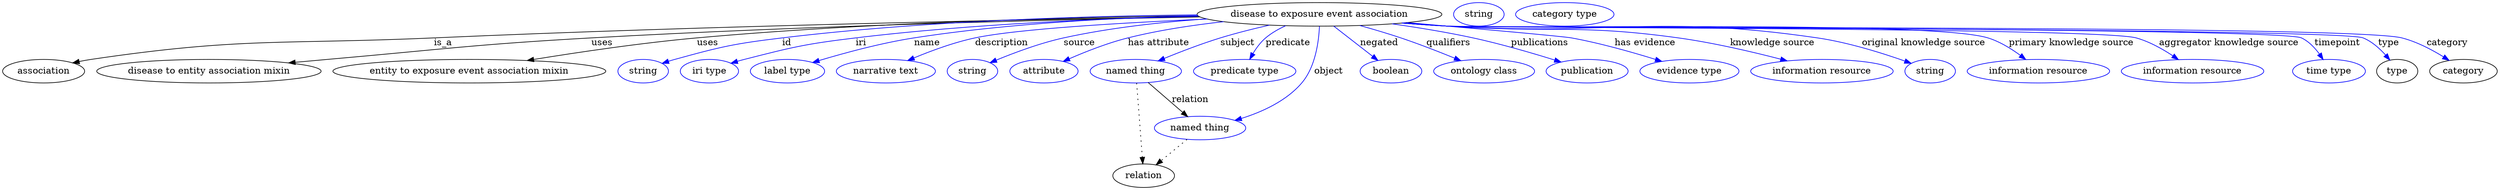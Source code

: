 digraph {
	graph [bb="0,0,3798.7,283"];
	node [label="\N"];
	"disease to exposure event association"	[height=0.5,
		label="disease to exposure event association",
		pos="2004.4,265",
		width=5.1815];
	association	[height=0.5,
		pos="62.394,178",
		width=1.7332];
	"disease to exposure event association" -> association	[label=is_a,
		lp="676.39,221.5",
		pos="e,106.48,190.8 1821.7,261.33 1563.4,257.08 1076.7,247.32 662.39,229 427.06,218.59 366.36,230.89 133.39,196 127.91,195.18 122.23,\
194.14 116.57,192.99"];
	"disease to entity association mixin"	[height=0.5,
		pos="313.39,178",
		width=4.7482];
	"disease to exposure event association" -> "disease to entity association mixin"	[label=uses,
		lp="911.89,221.5",
		pos="e,434.89,190.68 1822.3,261.06 1602.4,256.87 1221.6,247.53 895.39,229 716.42,218.84 671.97,211.76 493.39,196 477.73,194.62 461.3,\
193.12 445.01,191.62"];
	"entity to exposure event association mixin"	[height=0.5,
		pos="710.39,178",
		width=5.7773];
	"disease to exposure event association" -> "entity to exposure event association mixin"	[label=uses,
		lp="1072.9,221.5",
		pos="e,798.26,194.34 1818.7,262.99 1627.3,260.57 1320.5,252.89 1056.4,229 972.28,221.39 877.38,207.28 808.27,195.98"];
	id	[color=blue,
		height=0.5,
		label=string,
		pos="974.39,178",
		width=1.0652];
	"disease to exposure event association" -> id	[color=blue,
		label=id,
		lp="1193.4,221.5",
		pos="e,1003.4,190.01 1817.7,264.27 1651.5,262.54 1401.9,255.14 1186.4,229 1112.6,220.05 1094.1,215.79 1022.4,196 1019.3,195.14 1016.1,\
194.18 1012.9,193.17",
		style=solid];
	iri	[color=blue,
		height=0.5,
		label="iri type",
		pos="1075.4,178",
		width=1.2277];
	"disease to exposure event association" -> iri	[color=blue,
		label=iri,
		lp="1305.4,221.5",
		pos="e,1108.3,190.21 1819.9,262.1 1676.9,258.88 1474,250.5 1297.4,229 1221.4,219.75 1202.5,215.05 1128.4,196 1125,195.13 1121.5,194.17 \
1118.1,193.16",
		style=solid];
	name	[color=blue,
		height=0.5,
		label="label type",
		pos="1194.4,178",
		width=1.5707];
	"disease to exposure event association" -> name	[color=blue,
		label=name,
		lp="1406.4,221.5",
		pos="e,1232.5,191.33 1818.8,263.06 1695.6,260.09 1530.5,251.62 1386.4,229 1336.6,221.18 1280.9,205.95 1242.4,194.34",
		style=solid];
	description	[color=blue,
		height=0.5,
		label="narrative text",
		pos="1344.4,178",
		width=2.0943];
	"disease to exposure event association" -> description	[color=blue,
		label=description,
		lp="1519.9,221.5",
		pos="e,1377.4,194.3 1833,257.89 1706.2,252.37 1544.6,242.94 1479.4,229 1447.4,222.16 1412.8,209.24 1386.7,198.24",
		style=solid];
	source	[color=blue,
		height=0.5,
		label=string,
		pos="1476.4,178",
		width=1.0652];
	"disease to exposure event association" -> source	[color=blue,
		label=source,
		lp="1638.4,221.5",
		pos="e,1503,190.98 1831.6,258.09 1763.3,253.27 1684.6,244.59 1614.4,229 1578.8,221.1 1540,206.43 1512.6,195.02",
		style=solid];
	"has attribute"	[color=blue,
		height=0.5,
		label=attribute,
		pos="1584.4,178",
		width=1.4443];
	"disease to exposure event association" -> "has attribute"	[color=blue,
		label="has attribute",
		lp="1759.4,221.5",
		pos="e,1613.7,192.91 1858.3,253.81 1811.2,248.59 1759.2,240.74 1712.4,229 1681.5,221.26 1648.1,208.02 1623.2,197.11",
		style=solid];
	subject	[color=blue,
		height=0.5,
		label="named thing",
		pos="1724.4,178",
		width=1.9318];
	"disease to exposure event association" -> subject	[color=blue,
		label=subject,
		lp="1879.4,221.5",
		pos="e,1758.4,193.72 1928.2,248.55 1904.1,243.07 1877.4,236.41 1853.4,229 1824.4,220.07 1792.6,207.79 1767.9,197.64",
		style=solid];
	predicate	[color=blue,
		height=0.5,
		label="predicate type",
		pos="1890.4,178",
		width=2.1665];
	"disease to exposure event association" -> predicate	[color=blue,
		label=predicate,
		lp="1956.4,221.5",
		pos="e,1898.1,196.16 1952.7,247.5 1942,242.61 1931.3,236.5 1922.4,229 1914.7,222.45 1908.1,213.54 1903,205.07",
		style=solid];
	object	[color=blue,
		height=0.5,
		label="named thing",
		pos="1822.4,91",
		width=1.9318];
	"disease to exposure event association" -> object	[color=blue,
		label=object,
		lp="2018.4,178",
		pos="e,1875.6,102.76 2004.4,246.82 2003.4,224.32 1998.6,184.85 1977.4,160 1953.9,132.43 1917.1,115.65 1885.3,105.65",
		style=solid];
	negated	[color=blue,
		height=0.5,
		label=boolean,
		pos="2113.4,178",
		width=1.2999];
	"disease to exposure event association" -> negated	[color=blue,
		label=negated,
		lp="2095.4,221.5",
		pos="e,2093.5,194.54 2026.2,247 2043.2,233.73 2067,215.18 2085.4,200.81",
		style=solid];
	qualifiers	[color=blue,
		height=0.5,
		label="ontology class",
		pos="2254.4,178",
		width=2.1304];
	"disease to exposure event association" -> qualifiers	[color=blue,
		label=qualifiers,
		lp="2200.9,221.5",
		pos="e,2219.2,194.1 2066,247.97 2086,242.39 2108.3,235.81 2128.4,229 2155.7,219.75 2185.8,207.89 2209.7,198.04",
		style=solid];
	publications	[color=blue,
		height=0.5,
		label=publication,
		pos="2411.4,178",
		width=1.7332];
	"disease to exposure event association" -> publications	[color=blue,
		label=publications,
		lp="2340.4,221.5",
		pos="e,2371.9,192.03 2115.4,250.48 2154.4,244.91 2198.6,237.69 2238.4,229 2280.7,219.78 2327.8,205.92 2362.1,195.13",
		style=solid];
	"has evidence"	[color=blue,
		height=0.5,
		label="evidence type",
		pos="2567.4,178",
		width=2.0943];
	"disease to exposure event association" -> "has evidence"	[color=blue,
		label="has evidence",
		lp="2499.9,221.5",
		pos="e,2525.6,193.01 2137.9,252.41 2243.7,243.13 2375.9,231.29 2388.4,229 2432.1,220.98 2480.5,207.14 2515.9,196.05",
		style=solid];
	"knowledge source"	[color=blue,
		height=0.5,
		label="information resource",
		pos="2769.4,178",
		width=3.015];
	"disease to exposure event association" -> "knowledge source"	[color=blue,
		label="knowledge source",
		lp="2693.9,221.5",
		pos="e,2716.3,193.83 2134.5,252.07 2156.5,250.24 2179.1,248.47 2200.4,247 2355.8,236.27 2396.1,250.42 2550.4,229 2603.6,221.61 2663,207.7 \
2706.5,196.42",
		style=solid];
	"original knowledge source"	[color=blue,
		height=0.5,
		label=string,
		pos="2934.4,178",
		width=1.0652];
	"disease to exposure event association" -> "original knowledge source"	[color=blue,
		label="original knowledge source",
		lp="2924.4,221.5",
		pos="e,2905.7,189.99 2132.4,251.88 2155.1,250.03 2178.4,248.3 2200.4,247 2449.9,232.2 2515.1,265.13 2762.4,229 2809.4,222.13 2861.7,205.63 \
2896.1,193.45",
		style=solid];
	"primary knowledge source"	[color=blue,
		height=0.5,
		label="information resource",
		pos="3099.4,178",
		width=3.015];
	"disease to exposure event association" -> "primary knowledge source"	[color=blue,
		label="primary knowledge source",
		lp="3149.4,221.5",
		pos="e,3080.1,195.95 2131.4,251.78 2154.3,249.92 2178.1,248.21 2200.4,247 2291.6,242.05 2935.1,255.9 3022.4,229 3040.3,223.48 3058,212.48 \
3071.9,202.2",
		style=solid];
	"aggregator knowledge source"	[color=blue,
		height=0.5,
		label="information resource",
		pos="3334.4,178",
		width=3.015];
	"disease to exposure event association" -> "aggregator knowledge source"	[color=blue,
		label="aggregator knowledge source",
		lp="3389.9,221.5",
		pos="e,3312.8,195.75 2130.8,251.74 2154,249.86 2177.9,248.17 2200.4,247 2258.5,243.98 3192.3,244.64 3248.4,229 3268.5,223.4 3288.7,211.98 \
3304.5,201.46",
		style=solid];
	timepoint	[color=blue,
		height=0.5,
		label="time type",
		pos="3542.4,178",
		width=1.5346];
	"disease to exposure event association" -> timepoint	[color=blue,
		label=timepoint,
		lp="3555.4,221.5",
		pos="e,3533.5,195.81 2130.3,251.72 2153.6,249.83 2177.7,248.14 2200.4,247 2236.5,245.19 3467.8,244.48 3500.4,229 3511.5,223.72 3520.8,\
213.9 3527.7,204.36",
		style=solid];
	type	[height=0.5,
		pos="3646.4,178",
		width=0.86659];
	"disease to exposure event association" -> type	[color=blue,
		label=type,
		lp="3633.4,221.5",
		pos="e,3635.2,194.92 2130.3,251.7 2153.6,249.82 2177.7,248.13 2200.4,247 2239.1,245.08 3558.6,243.7 3594.4,229 3607.7,223.52 3619.6,212.85 \
3628.6,202.77",
		style=solid];
	category	[height=0.5,
		pos="3747.4,178",
		width=1.4263];
	"disease to exposure event association" -> category	[color=blue,
		label=category,
		lp="3722.9,221.5",
		pos="e,3725.5,194.57 2130.3,251.69 2153.6,249.81 2177.7,248.12 2200.4,247 2281,243.01 3575.2,249.02 3653.4,229 3676,223.22 3699.1,211.02 \
3716.8,200.11",
		style=solid];
	subject -> object	[label=relation,
		lp="1807.4,134.5",
		pos="e,1803.6,108.34 1743.3,160.61 1758.2,147.68 1779.2,129.47 1795.8,115.07"];
	relation	[height=0.5,
		pos="1736.4,18",
		width=1.2999];
	subject -> relation	[pos="e,1735.1,36.188 1725.7,159.79 1727.8,132.48 1731.8,78.994 1734.3,46.38",
		style=dotted];
	object -> relation	[pos="e,1755.3,34.647 1802.4,73.533 1790.8,63.922 1776,51.669 1763.3,41.213",
		style=dotted];
	association_type	[color=blue,
		height=0.5,
		label=string,
		pos="2247.4,265",
		width=1.0652];
	association_category	[color=blue,
		height=0.5,
		label="category type",
		pos="2378.4,265",
		width=2.0762];
}
